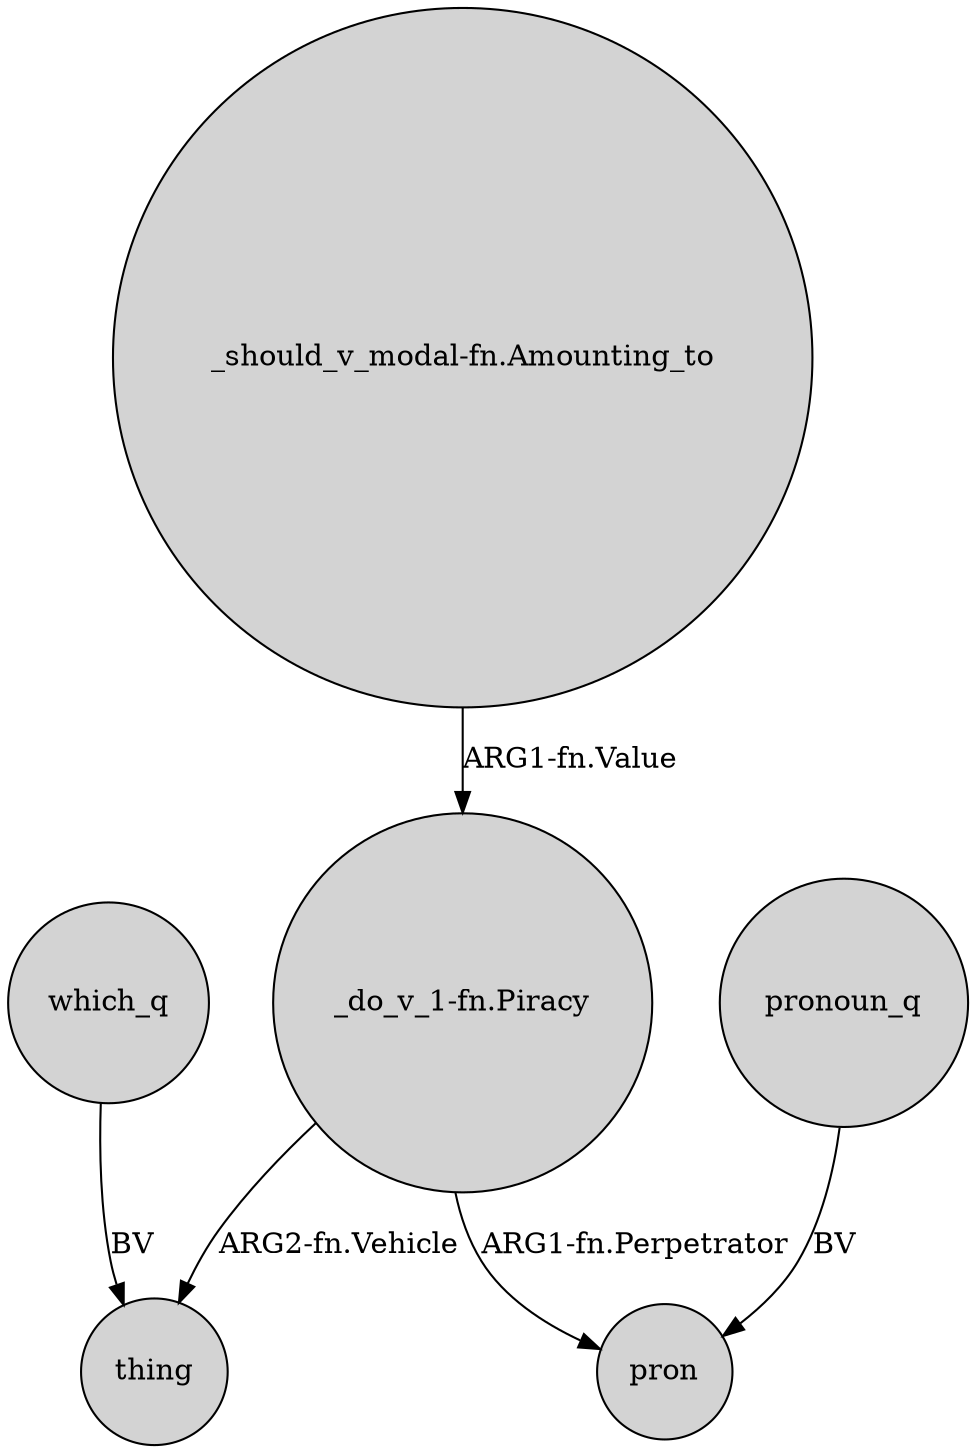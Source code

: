 digraph {
	node [shape=circle style=filled]
	which_q -> thing [label=BV]
	"_do_v_1-fn.Piracy" -> pron [label="ARG1-fn.Perpetrator"]
	pronoun_q -> pron [label=BV]
	"_should_v_modal-fn.Amounting_to" -> "_do_v_1-fn.Piracy" [label="ARG1-fn.Value"]
	"_do_v_1-fn.Piracy" -> thing [label="ARG2-fn.Vehicle"]
}
